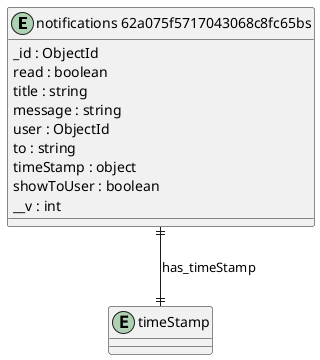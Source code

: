 @startuml notifications_62a075f5717043068c8fc65bs_Diagram

entity "notifications 62a075f5717043068c8fc65bs" as notifications_62a075f5717043068c8fc65bs {
  _id : ObjectId
  read : boolean
  title : string
  message : string
  user : ObjectId
  to : string
  timeStamp : object
  showToUser : boolean
  __v : int
}

entity "timeStamp" as timeStamp {
}

' // Relationships
notifications_62a075f5717043068c8fc65bs ||--|| timeStamp : has_timeStamp
@enduml